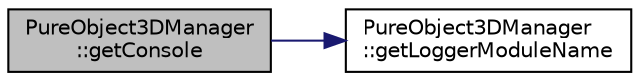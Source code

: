 digraph "PureObject3DManager::getConsole"
{
 // LATEX_PDF_SIZE
  edge [fontname="Helvetica",fontsize="10",labelfontname="Helvetica",labelfontsize="10"];
  node [fontname="Helvetica",fontsize="10",shape=record];
  rankdir="LR";
  Node1 [label="PureObject3DManager\l::getConsole",height=0.2,width=0.4,color="black", fillcolor="grey75", style="filled", fontcolor="black",tooltip="Returns access to console preset with logger module name as this class."];
  Node1 -> Node2 [color="midnightblue",fontsize="10",style="solid",fontname="Helvetica"];
  Node2 [label="PureObject3DManager\l::getLoggerModuleName",height=0.2,width=0.4,color="black", fillcolor="white", style="filled",URL="$class_pure_object3_d_manager.html#a592db0634ee49d57ef17db4cdc07a3b7",tooltip="Returns the logger module name of this class."];
}
